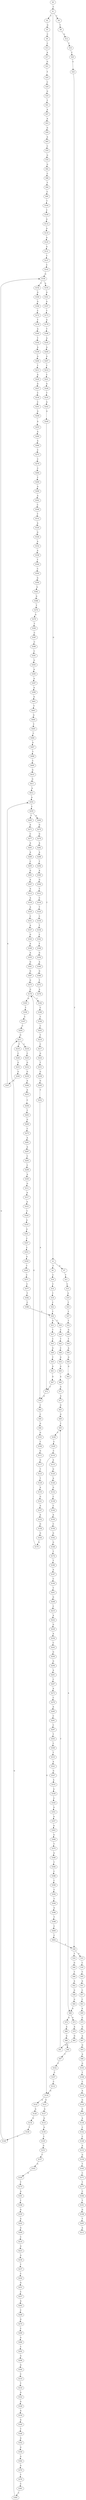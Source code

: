strict digraph  {
	S0 -> S1 [ label = C ];
	S1 -> S2 [ label = T ];
	S1 -> S3 [ label = G ];
	S1 -> S4 [ label = C ];
	S2 -> S5 [ label = G ];
	S3 -> S6 [ label = T ];
	S3 -> S7 [ label = A ];
	S4 -> S8 [ label = T ];
	S5 -> S9 [ label = C ];
	S6 -> S10 [ label = C ];
	S7 -> S11 [ label = T ];
	S8 -> S12 [ label = G ];
	S9 -> S13 [ label = C ];
	S10 -> S14 [ label = C ];
	S11 -> S15 [ label = C ];
	S12 -> S16 [ label = T ];
	S13 -> S17 [ label = A ];
	S14 -> S18 [ label = T ];
	S15 -> S19 [ label = G ];
	S16 -> S20 [ label = C ];
	S17 -> S21 [ label = G ];
	S18 -> S22 [ label = C ];
	S19 -> S23 [ label = T ];
	S20 -> S24 [ label = C ];
	S21 -> S25 [ label = T ];
	S22 -> S26 [ label = T ];
	S23 -> S27 [ label = T ];
	S24 -> S28 [ label = T ];
	S25 -> S29 [ label = C ];
	S26 -> S30 [ label = T ];
	S26 -> S31 [ label = G ];
	S27 -> S32 [ label = T ];
	S28 -> S33 [ label = A ];
	S28 -> S34 [ label = T ];
	S29 -> S35 [ label = G ];
	S30 -> S36 [ label = C ];
	S31 -> S37 [ label = T ];
	S32 -> S38 [ label = G ];
	S33 -> S39 [ label = C ];
	S34 -> S40 [ label = G ];
	S35 -> S41 [ label = T ];
	S36 -> S42 [ label = T ];
	S37 -> S43 [ label = C ];
	S38 -> S44 [ label = T ];
	S39 -> S45 [ label = T ];
	S40 -> S46 [ label = T ];
	S41 -> S47 [ label = A ];
	S42 -> S48 [ label = C ];
	S43 -> S49 [ label = G ];
	S44 -> S50 [ label = A ];
	S45 -> S51 [ label = A ];
	S46 -> S52 [ label = A ];
	S47 -> S53 [ label = A ];
	S48 -> S54 [ label = G ];
	S49 -> S55 [ label = T ];
	S50 -> S56 [ label = G ];
	S51 -> S57 [ label = C ];
	S52 -> S58 [ label = G ];
	S53 -> S59 [ label = G ];
	S54 -> S60 [ label = G ];
	S55 -> S61 [ label = G ];
	S56 -> S62 [ label = G ];
	S57 -> S63 [ label = C ];
	S58 -> S64 [ label = G ];
	S59 -> S65 [ label = A ];
	S60 -> S66 [ label = A ];
	S61 -> S67 [ label = G ];
	S62 -> S68 [ label = A ];
	S63 -> S69 [ label = A ];
	S64 -> S68 [ label = A ];
	S65 -> S70 [ label = C ];
	S66 -> S71 [ label = G ];
	S67 -> S72 [ label = T ];
	S68 -> S73 [ label = G ];
	S68 -> S74 [ label = A ];
	S69 -> S75 [ label = G ];
	S70 -> S76 [ label = G ];
	S71 -> S77 [ label = A ];
	S72 -> S78 [ label = A ];
	S73 -> S79 [ label = A ];
	S74 -> S80 [ label = A ];
	S75 -> S81 [ label = G ];
	S76 -> S82 [ label = G ];
	S77 -> S83 [ label = G ];
	S78 -> S84 [ label = C ];
	S79 -> S85 [ label = G ];
	S80 -> S86 [ label = G ];
	S81 -> S87 [ label = A ];
	S82 -> S88 [ label = C ];
	S83 -> S89 [ label = G ];
	S84 -> S90 [ label = C ];
	S85 -> S91 [ label = G ];
	S86 -> S92 [ label = G ];
	S87 -> S93 [ label = G ];
	S88 -> S94 [ label = T ];
	S89 -> S95 [ label = T ];
	S90 -> S96 [ label = G ];
	S91 -> S95 [ label = T ];
	S92 -> S97 [ label = T ];
	S93 -> S98 [ label = A ];
	S94 -> S99 [ label = C ];
	S95 -> S100 [ label = C ];
	S96 -> S101 [ label = G ];
	S97 -> S102 [ label = C ];
	S98 -> S103 [ label = G ];
	S99 -> S104 [ label = T ];
	S100 -> S105 [ label = C ];
	S101 -> S106 [ label = T ];
	S102 -> S107 [ label = C ];
	S103 -> S108 [ label = T ];
	S104 -> S109 [ label = C ];
	S105 -> S110 [ label = C ];
	S106 -> S111 [ label = G ];
	S107 -> S112 [ label = C ];
	S108 -> S113 [ label = C ];
	S109 -> S114 [ label = G ];
	S110 -> S115 [ label = A ];
	S110 -> S116 [ label = G ];
	S111 -> S117 [ label = G ];
	S112 -> S116 [ label = G ];
	S113 -> S118 [ label = A ];
	S114 -> S119 [ label = A ];
	S115 -> S120 [ label = G ];
	S116 -> S121 [ label = G ];
	S116 -> S122 [ label = A ];
	S117 -> S123 [ label = T ];
	S118 -> S124 [ label = G ];
	S119 -> S125 [ label = A ];
	S120 -> S126 [ label = A ];
	S121 -> S127 [ label = A ];
	S122 -> S128 [ label = A ];
	S123 -> S129 [ label = T ];
	S124 -> S130 [ label = G ];
	S125 -> S131 [ label = G ];
	S126 -> S132 [ label = G ];
	S127 -> S133 [ label = G ];
	S128 -> S134 [ label = G ];
	S129 -> S135 [ label = A ];
	S130 -> S136 [ label = A ];
	S131 -> S137 [ label = T ];
	S132 -> S138 [ label = C ];
	S133 -> S139 [ label = G ];
	S134 -> S140 [ label = T ];
	S135 -> S141 [ label = G ];
	S136 -> S142 [ label = C ];
	S137 -> S143 [ label = C ];
	S138 -> S144 [ label = C ];
	S139 -> S145 [ label = C ];
	S140 -> S146 [ label = C ];
	S141 -> S147 [ label = A ];
	S142 -> S148 [ label = C ];
	S143 -> S149 [ label = G ];
	S144 -> S150 [ label = A ];
	S145 -> S151 [ label = G ];
	S146 -> S149 [ label = G ];
	S147 -> S152 [ label = A ];
	S148 -> S153 [ label = A ];
	S149 -> S154 [ label = C ];
	S149 -> S155 [ label = A ];
	S150 -> S156 [ label = C ];
	S151 -> S157 [ label = T ];
	S152 -> S158 [ label = G ];
	S153 -> S159 [ label = G ];
	S154 -> S160 [ label = G ];
	S155 -> S161 [ label = G ];
	S156 -> S162 [ label = G ];
	S157 -> S163 [ label = G ];
	S158 -> S164 [ label = G ];
	S159 -> S165 [ label = T ];
	S160 -> S166 [ label = G ];
	S161 -> S167 [ label = G ];
	S162 -> S168 [ label = G ];
	S163 -> S169 [ label = G ];
	S164 -> S170 [ label = G ];
	S165 -> S171 [ label = C ];
	S166 -> S172 [ label = C ];
	S167 -> S173 [ label = T ];
	S168 -> S174 [ label = T ];
	S169 -> S175 [ label = T ];
	S170 -> S176 [ label = G ];
	S171 -> S177 [ label = T ];
	S172 -> S178 [ label = T ];
	S173 -> S179 [ label = A ];
	S174 -> S180 [ label = T ];
	S175 -> S181 [ label = A ];
	S176 -> S182 [ label = T ];
	S176 -> S183 [ label = G ];
	S177 -> S184 [ label = C ];
	S178 -> S185 [ label = A ];
	S179 -> S186 [ label = T ];
	S180 -> S187 [ label = A ];
	S181 -> S188 [ label = T ];
	S182 -> S189 [ label = C ];
	S183 -> S190 [ label = T ];
	S184 -> S191 [ label = T ];
	S185 -> S192 [ label = T ];
	S186 -> S193 [ label = A ];
	S187 -> S194 [ label = C ];
	S188 -> S195 [ label = G ];
	S189 -> S196 [ label = T ];
	S190 -> S197 [ label = C ];
	S191 -> S198 [ label = G ];
	S192 -> S199 [ label = A ];
	S193 -> S200 [ label = A ];
	S194 -> S201 [ label = T ];
	S195 -> S202 [ label = A ];
	S196 -> S203 [ label = C ];
	S197 -> S204 [ label = C ];
	S198 -> S205 [ label = T ];
	S199 -> S206 [ label = G ];
	S200 -> S207 [ label = G ];
	S201 -> S208 [ label = G ];
	S202 -> S209 [ label = G ];
	S203 -> S210 [ label = T ];
	S204 -> S211 [ label = G ];
	S205 -> S212 [ label = A ];
	S206 -> S213 [ label = T ];
	S207 -> S214 [ label = T ];
	S208 -> S215 [ label = C ];
	S209 -> S216 [ label = C ];
	S210 -> S217 [ label = C ];
	S211 -> S218 [ label = C ];
	S211 -> S219 [ label = T ];
	S213 -> S220 [ label = A ];
	S214 -> S221 [ label = C ];
	S215 -> S222 [ label = A ];
	S216 -> S223 [ label = G ];
	S217 -> S224 [ label = G ];
	S218 -> S225 [ label = C ];
	S219 -> S226 [ label = C ];
	S220 -> S227 [ label = G ];
	S221 -> S228 [ label = G ];
	S222 -> S229 [ label = G ];
	S223 -> S230 [ label = G ];
	S224 -> S231 [ label = T ];
	S225 -> S232 [ label = G ];
	S226 -> S233 [ label = G ];
	S227 -> S234 [ label = C ];
	S228 -> S235 [ label = T ];
	S229 -> S236 [ label = A ];
	S230 -> S237 [ label = T ];
	S231 -> S238 [ label = G ];
	S232 -> S239 [ label = G ];
	S233 -> S240 [ label = G ];
	S234 -> S241 [ label = C ];
	S235 -> S242 [ label = G ];
	S236 -> S243 [ label = C ];
	S237 -> S244 [ label = C ];
	S238 -> S245 [ label = G ];
	S239 -> S246 [ label = A ];
	S240 -> S247 [ label = A ];
	S241 -> S248 [ label = G ];
	S242 -> S249 [ label = G ];
	S243 -> S250 [ label = G ];
	S244 -> S251 [ label = G ];
	S245 -> S252 [ label = T ];
	S246 -> S253 [ label = A ];
	S247 -> S254 [ label = A ];
	S248 -> S255 [ label = A ];
	S249 -> S72 [ label = T ];
	S250 -> S256 [ label = G ];
	S251 -> S257 [ label = C ];
	S252 -> S78 [ label = A ];
	S253 -> S258 [ label = C ];
	S254 -> S259 [ label = C ];
	S255 -> S260 [ label = A ];
	S256 -> S261 [ label = A ];
	S257 -> S262 [ label = A ];
	S258 -> S263 [ label = T ];
	S259 -> S264 [ label = A ];
	S259 -> S265 [ label = T ];
	S260 -> S266 [ label = A ];
	S261 -> S267 [ label = C ];
	S262 -> S268 [ label = C ];
	S263 -> S269 [ label = G ];
	S264 -> S270 [ label = G ];
	S265 -> S271 [ label = A ];
	S266 -> S272 [ label = C ];
	S267 -> S273 [ label = A ];
	S268 -> S274 [ label = G ];
	S269 -> S275 [ label = C ];
	S270 -> S276 [ label = G ];
	S271 -> S277 [ label = C ];
	S272 -> S278 [ label = C ];
	S273 -> S279 [ label = C ];
	S274 -> S280 [ label = C ];
	S275 -> S281 [ label = A ];
	S276 -> S282 [ label = A ];
	S277 -> S283 [ label = A ];
	S278 -> S284 [ label = C ];
	S279 -> S285 [ label = A ];
	S280 -> S286 [ label = G ];
	S281 -> S287 [ label = A ];
	S282 -> S288 [ label = A ];
	S283 -> S289 [ label = A ];
	S284 -> S290 [ label = C ];
	S285 -> S291 [ label = C ];
	S286 -> S292 [ label = C ];
	S287 -> S293 [ label = C ];
	S288 -> S294 [ label = T ];
	S289 -> S295 [ label = C ];
	S290 -> S296 [ label = G ];
	S291 -> S297 [ label = C ];
	S292 -> S298 [ label = G ];
	S293 -> S299 [ label = C ];
	S294 -> S300 [ label = A ];
	S295 -> S301 [ label = G ];
	S296 -> S302 [ label = A ];
	S297 -> S303 [ label = T ];
	S298 -> S304 [ label = G ];
	S299 -> S305 [ label = A ];
	S300 -> S306 [ label = G ];
	S301 -> S307 [ label = A ];
	S302 -> S308 [ label = C ];
	S303 -> S309 [ label = C ];
	S304 -> S310 [ label = C ];
	S305 -> S311 [ label = G ];
	S306 -> S312 [ label = T ];
	S307 -> S313 [ label = A ];
	S308 -> S314 [ label = T ];
	S309 -> S315 [ label = T ];
	S310 -> S316 [ label = T ];
	S311 -> S317 [ label = A ];
	S312 -> S318 [ label = C ];
	S313 -> S319 [ label = A ];
	S314 -> S320 [ label = A ];
	S315 -> S321 [ label = A ];
	S316 -> S322 [ label = G ];
	S317 -> S323 [ label = A ];
	S318 -> S324 [ label = T ];
	S319 -> S325 [ label = A ];
	S320 -> S326 [ label = G ];
	S321 -> S327 [ label = G ];
	S322 -> S328 [ label = G ];
	S323 -> S329 [ label = C ];
	S324 -> S330 [ label = C ];
	S325 -> S331 [ label = C ];
	S326 -> S332 [ label = A ];
	S327 -> S333 [ label = A ];
	S328 -> S334 [ label = A ];
	S329 -> S335 [ label = A ];
	S330 -> S336 [ label = T ];
	S331 -> S337 [ label = A ];
	S332 -> S338 [ label = A ];
	S333 -> S339 [ label = A ];
	S334 -> S340 [ label = A ];
	S335 -> S341 [ label = G ];
	S336 -> S342 [ label = C ];
	S337 -> S343 [ label = G ];
	S338 -> S344 [ label = T ];
	S339 -> S345 [ label = C ];
	S340 -> S346 [ label = T ];
	S341 -> S347 [ label = C ];
	S342 -> S348 [ label = T ];
	S343 -> S349 [ label = A ];
	S344 -> S350 [ label = C ];
	S345 -> S351 [ label = G ];
	S346 -> S352 [ label = G ];
	S347 -> S353 [ label = C ];
	S348 -> S354 [ label = G ];
	S349 -> S355 [ label = A ];
	S350 -> S356 [ label = G ];
	S351 -> S357 [ label = A ];
	S352 -> S358 [ label = G ];
	S353 -> S359 [ label = G ];
	S354 -> S360 [ label = A ];
	S355 -> S361 [ label = G ];
	S356 -> S362 [ label = G ];
	S357 -> S363 [ label = G ];
	S358 -> S364 [ label = G ];
	S359 -> S365 [ label = T ];
	S360 -> S366 [ label = G ];
	S361 -> S367 [ label = G ];
	S362 -> S368 [ label = G ];
	S363 -> S369 [ label = G ];
	S364 -> S370 [ label = G ];
	S365 -> S371 [ label = C ];
	S366 -> S372 [ label = T ];
	S367 -> S373 [ label = G ];
	S368 -> S374 [ label = T ];
	S369 -> S375 [ label = T ];
	S370 -> S376 [ label = T ];
	S371 -> S377 [ label = C ];
	S372 -> S378 [ label = A ];
	S373 -> S176 [ label = G ];
	S374 -> S379 [ label = A ];
	S375 -> S380 [ label = G ];
	S376 -> S381 [ label = C ];
	S377 -> S382 [ label = T ];
	S379 -> S383 [ label = T ];
	S380 -> S384 [ label = T ];
	S381 -> S385 [ label = C ];
	S382 -> S386 [ label = C ];
	S383 -> S387 [ label = C ];
	S384 -> S388 [ label = C ];
	S385 -> S211 [ label = G ];
	S386 -> S26 [ label = T ];
	S387 -> S389 [ label = C ];
	S388 -> S390 [ label = C ];
	S389 -> S391 [ label = C ];
	S390 -> S392 [ label = C ];
	S391 -> S393 [ label = G ];
	S392 -> S394 [ label = T ];
	S393 -> S395 [ label = A ];
	S394 -> S396 [ label = G ];
	S395 -> S397 [ label = A ];
	S396 -> S398 [ label = T ];
	S397 -> S399 [ label = A ];
	S398 -> S400 [ label = C ];
	S399 -> S401 [ label = G ];
	S400 -> S402 [ label = C ];
	S401 -> S403 [ label = T ];
	S402 -> S28 [ label = T ];
	S403 -> S404 [ label = G ];
	S404 -> S405 [ label = T ];
	S405 -> S406 [ label = C ];
	S406 -> S407 [ label = G ];
	S407 -> S408 [ label = T ];
	S408 -> S409 [ label = C ];
	S409 -> S410 [ label = G ];
	S410 -> S411 [ label = G ];
	S411 -> S412 [ label = A ];
	S412 -> S254 [ label = A ];
}
